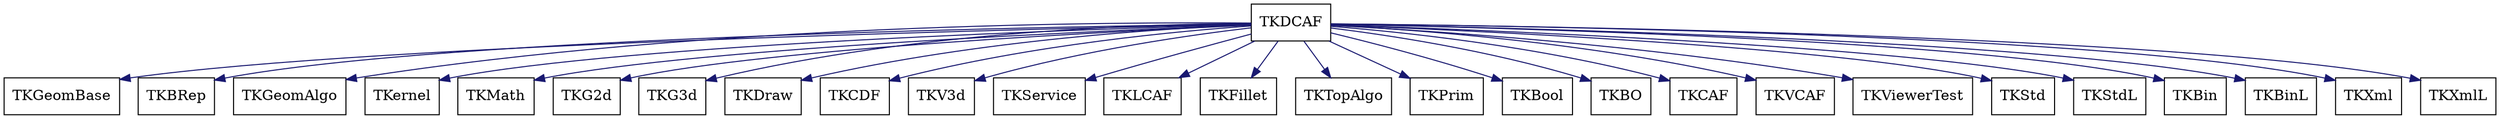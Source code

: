 digraph schema_TKDCAF
{
	TKDCAF [ URL = "toolkit_tkdcaf.html", shape = box ]
	TKGeomBase [ URL = "toolkit_tkgeombase.html" , shape = box ]
	TKDCAF -> TKGeomBase [ color = "midnightblue", style = "solid" ]
	TKBRep [ URL = "toolkit_tkbrep.html" , shape = box ]
	TKDCAF -> TKBRep [ color = "midnightblue", style = "solid" ]
	TKGeomAlgo [ URL = "toolkit_tkgeomalgo.html" , shape = box ]
	TKDCAF -> TKGeomAlgo [ color = "midnightblue", style = "solid" ]
	TKernel [ URL = "toolkit_tkernel.html" , shape = box ]
	TKDCAF -> TKernel [ color = "midnightblue", style = "solid" ]
	TKMath [ URL = "toolkit_tkmath.html" , shape = box ]
	TKDCAF -> TKMath [ color = "midnightblue", style = "solid" ]
	TKG2d [ URL = "toolkit_tkg2d.html" , shape = box ]
	TKDCAF -> TKG2d [ color = "midnightblue", style = "solid" ]
	TKG3d [ URL = "toolkit_tkg3d.html" , shape = box ]
	TKDCAF -> TKG3d [ color = "midnightblue", style = "solid" ]
	TKDraw [ URL = "toolkit_tkdraw.html" , shape = box ]
	TKDCAF -> TKDraw [ color = "midnightblue", style = "solid" ]
	TKCDF [ URL = "toolkit_tkcdf.html" , shape = box ]
	TKDCAF -> TKCDF [ color = "midnightblue", style = "solid" ]
	TKV3d [ URL = "toolkit_tkv3d.html" , shape = box ]
	TKDCAF -> TKV3d [ color = "midnightblue", style = "solid" ]
	TKService [ URL = "toolkit_tkservice.html" , shape = box ]
	TKDCAF -> TKService [ color = "midnightblue", style = "solid" ]
	TKLCAF [ URL = "toolkit_tklcaf.html" , shape = box ]
	TKDCAF -> TKLCAF [ color = "midnightblue", style = "solid" ]
	TKFillet [ URL = "toolkit_tkfillet.html" , shape = box ]
	TKDCAF -> TKFillet [ color = "midnightblue", style = "solid" ]
	TKTopAlgo [ URL = "toolkit_tktopalgo.html" , shape = box ]
	TKDCAF -> TKTopAlgo [ color = "midnightblue", style = "solid" ]
	TKPrim [ URL = "toolkit_tkprim.html" , shape = box ]
	TKDCAF -> TKPrim [ color = "midnightblue", style = "solid" ]
	TKBool [ URL = "toolkit_tkbool.html" , shape = box ]
	TKDCAF -> TKBool [ color = "midnightblue", style = "solid" ]
	TKBO [ URL = "toolkit_tkbo.html" , shape = box ]
	TKDCAF -> TKBO [ color = "midnightblue", style = "solid" ]
	TKCAF [ URL = "toolkit_tkcaf.html" , shape = box ]
	TKDCAF -> TKCAF [ color = "midnightblue", style = "solid" ]
	TKVCAF [ URL = "toolkit_tkvcaf.html" , shape = box ]
	TKDCAF -> TKVCAF [ color = "midnightblue", style = "solid" ]
	TKViewerTest [ URL = "toolkit_tkviewertest.html" , shape = box ]
	TKDCAF -> TKViewerTest [ color = "midnightblue", style = "solid" ]
	TKStd [ URL = "toolkit_tkstd.html" , shape = box ]
	TKDCAF -> TKStd [ color = "midnightblue", style = "solid" ]
	TKStdL [ URL = "toolkit_tkstdl.html" , shape = box ]
	TKDCAF -> TKStdL [ color = "midnightblue", style = "solid" ]
	TKBin [ URL = "toolkit_tkbin.html" , shape = box ]
	TKDCAF -> TKBin [ color = "midnightblue", style = "solid" ]
	TKBinL [ URL = "toolkit_tkbinl.html" , shape = box ]
	TKDCAF -> TKBinL [ color = "midnightblue", style = "solid" ]
	TKXml [ URL = "toolkit_tkxml.html" , shape = box ]
	TKDCAF -> TKXml [ color = "midnightblue", style = "solid" ]
	TKXmlL [ URL = "toolkit_tkxmll.html" , shape = box ]
	TKDCAF -> TKXmlL [ color = "midnightblue", style = "solid" ]
	aspect = 1
}
